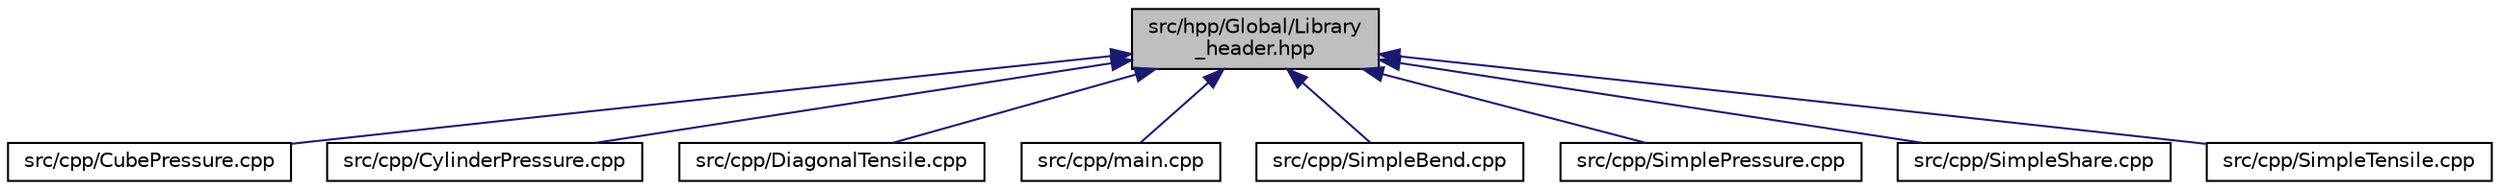 digraph "src/hpp/Global/Library_header.hpp"
{
 // LATEX_PDF_SIZE
  edge [fontname="Helvetica",fontsize="10",labelfontname="Helvetica",labelfontsize="10"];
  node [fontname="Helvetica",fontsize="10",shape=record];
  Node1 [label="src/hpp/Global/Library\l_header.hpp",height=0.2,width=0.4,color="black", fillcolor="grey75", style="filled", fontcolor="black",tooltip=" "];
  Node1 -> Node2 [dir="back",color="midnightblue",fontsize="10",style="solid",fontname="Helvetica"];
  Node2 [label="src/cpp/CubePressure.cpp",height=0.2,width=0.4,color="black", fillcolor="white", style="filled",URL="$CubePressure_8cpp.html",tooltip="立方体に対して圧力をかけた場合の解析を行う場合に使用する"];
  Node1 -> Node3 [dir="back",color="midnightblue",fontsize="10",style="solid",fontname="Helvetica"];
  Node3 [label="src/cpp/CylinderPressure.cpp",height=0.2,width=0.4,color="black", fillcolor="white", style="filled",URL="$CylinderPressure_8cpp.html",tooltip=" "];
  Node1 -> Node4 [dir="back",color="midnightblue",fontsize="10",style="solid",fontname="Helvetica"];
  Node4 [label="src/cpp/DiagonalTensile.cpp",height=0.2,width=0.4,color="black", fillcolor="white", style="filled",URL="$DiagonalTensile_8cpp.html",tooltip=" "];
  Node1 -> Node5 [dir="back",color="midnightblue",fontsize="10",style="solid",fontname="Helvetica"];
  Node5 [label="src/cpp/main.cpp",height=0.2,width=0.4,color="black", fillcolor="white", style="filled",URL="$main_8cpp.html",tooltip="main関数があるファイル、エラー処理しか行わない"];
  Node1 -> Node6 [dir="back",color="midnightblue",fontsize="10",style="solid",fontname="Helvetica"];
  Node6 [label="src/cpp/SimpleBend.cpp",height=0.2,width=0.4,color="black", fillcolor="white", style="filled",URL="$SimpleBend_8cpp.html",tooltip="単純曲げ"];
  Node1 -> Node7 [dir="back",color="midnightblue",fontsize="10",style="solid",fontname="Helvetica"];
  Node7 [label="src/cpp/SimplePressure.cpp",height=0.2,width=0.4,color="black", fillcolor="white", style="filled",URL="$SimplePressure_8cpp.html",tooltip="4辺支持で圧力を作用"];
  Node1 -> Node8 [dir="back",color="midnightblue",fontsize="10",style="solid",fontname="Helvetica"];
  Node8 [label="src/cpp/SimpleShare.cpp",height=0.2,width=0.4,color="black", fillcolor="white", style="filled",URL="$SimpleShare_8cpp.html",tooltip="単純せん断"];
  Node1 -> Node9 [dir="back",color="midnightblue",fontsize="10",style="solid",fontname="Helvetica"];
  Node9 [label="src/cpp/SimpleTensile.cpp",height=0.2,width=0.4,color="black", fillcolor="white", style="filled",URL="$SimpleTensile_8cpp.html",tooltip="単純引張"];
}
